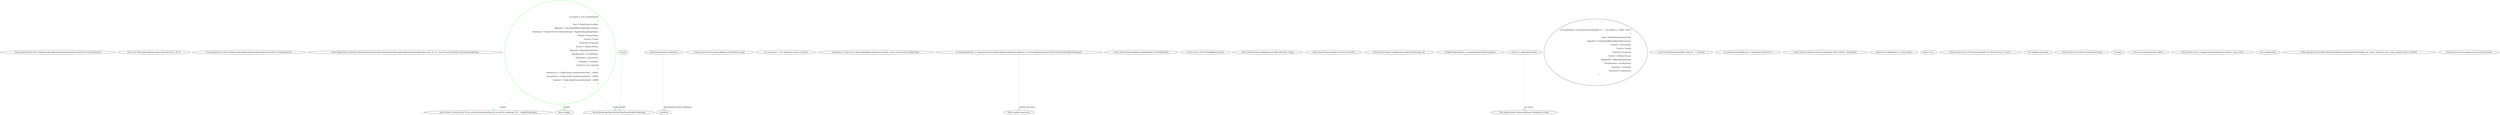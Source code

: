 digraph  {
n0 [cluster="QuantConnect.Tests.Indicators.MovingAverageConvergenceDivergenceTests.CreateIndicator()", label="Entry QuantConnect.Tests.Indicators.MovingAverageConvergenceDivergenceTests.CreateIndicator()", span="24-24"];
n1 [cluster="QuantConnect.Tests.Indicators.MovingAverageConvergenceDivergenceTests.CreateIndicator()", label="return new MovingAverageConvergenceDivergence(12, 26, 9);", span="26-26"];
n2 [cluster="QuantConnect.Tests.Indicators.MovingAverageConvergenceDivergenceTests.CreateIndicator()", label="Exit QuantConnect.Tests.Indicators.MovingAverageConvergenceDivergenceTests.CreateIndicator()", span="24-24"];
n3 [cluster="QuantConnect.Indicators.MovingAverageConvergenceDivergence.MovingAverageConvergenceDivergence(int, int, int, QuantConnect.Indicators.MovingAverageType)", label="Entry QuantConnect.Indicators.MovingAverageConvergenceDivergence.MovingAverageConvergenceDivergence(int, int, int, QuantConnect.Indicators.MovingAverageType)", span="62-62"];
d10 [cluster="QuantConnect.Queues.JobQueue.NextJob(out string)", color=green, community=0, label="var liveJob = new LiveNodePacket\r\n                {\r\n                    Type = PacketType.LiveNode,\r\n                    Algorithm = File.ReadAllBytes(AlgorithmLocation),\r\n                    Brokerage = Config.Get(''live-mode-brokerage'', PaperBrokerageTypeName),\r\n                    Channel = AccessToken,\r\n                    UserId = UserId,\r\n                    ProjectId = ProjectId,\r\n                    Version = Globals.Version,\r\n                    DeployId = AlgorithmTypeName,\r\n                    RamAllocation = int.MaxValue,\r\n                    Parameters = parameters,\r\n                    Language = Language,\r\n                    Controls = new Controls()\r\n                    {\r\n                        MinuteLimit = Config.GetInt(''symbol-minute-limit'', 10000),\r\n                        SecondLimit = Config.GetInt(''symbol-second-limit'', 10000),\r\n                        TickLimit = Config.GetInt(''symbol-tick-limit'', 10000)\r\n                    }\r\n                }", prediction=0, span="82-101"];
d41 [label="QuantConnect.Queues.JobQueue", span=""];
d2 [cluster="QuantConnect.Queues.JobQueue.NextJob(out string)", label="Entry QuantConnect.Queues.JobQueue.NextJob(out string)", span="66-66"];
d5 [cluster="QuantConnect.Queues.JobQueue.NextJob(out string)", label="var parameters = new Dictionary<string, string>()", span="72-72"];
d8 [cluster="QuantConnect.Queues.JobQueue.NextJob(out string)", label="parameters = JsonConvert.DeserializeObject<Dictionary<string, string>>(parametersConfigString)", span="76-76"];
d9 [cluster="QuantConnect.Queues.JobQueue.NextJob(out string)", label=_liveMode, span="80-80"];
d11 [cluster="QuantConnect.Queues.JobQueue.NextJob(out string)", label="var brokerageFactory = Composer.Instance.Single<IBrokerageFactory>(factory => factory.BrokerageType.MatchesTypeName(liveJob.Brokerage))", span="106-106"];
d23 [cluster="QuantConnect.Packets.LiveNodePacket.LiveNodePacket()", label="Entry QuantConnect.Packets.LiveNodePacket.LiveNodePacket()", span="47-47"];
d24 [cluster="System.IO.File.ReadAllBytes(string)", label="Entry System.IO.File.ReadAllBytes(string)", span="0-0"];
d21 [cluster="QuantConnect.Configuration.Config.Get(string, string)", label="Entry QuantConnect.Configuration.Config.Get(string, string)", span="90-90"];
d25 [cluster="QuantConnect.Packets.Controls.Controls()", label="Entry QuantConnect.Packets.Controls.Controls()", span="46-46"];
d26 [cluster="QuantConnect.Configuration.Config.GetInt(string, int)", label="Entry QuantConnect.Configuration.Config.GetInt(string, int)", span="152-152"];
d32 [cluster="lambda expression", label="factory.BrokerageType.MatchesTypeName(liveJob.Brokerage)", span="106-106"];
d12 [cluster="QuantConnect.Queues.JobQueue.NextJob(out string)", label="liveJob.BrokerageData = brokerageFactory.BrokerageData", span="107-107"];
d14 [cluster="QuantConnect.Queues.JobQueue.NextJob(out string)", label="Log.Error(err, string.Format(''Error resolving BrokerageData for live job for brokerage {0}:'', liveJob.Brokerage))", span="111-111"];
d15 [cluster="QuantConnect.Queues.JobQueue.NextJob(out string)", label="return liveJob;", span="114-114"];
d3 [cluster="QuantConnect.Queues.JobQueue.NextJob(out string)", label="location = AlgorithmLocation", span="68-68"];
d16 [cluster="QuantConnect.Queues.JobQueue.NextJob(out string)", label="var backtestJob = new BacktestNodePacket(0, 0, '''', new byte[] {}, 10000, ''local'')\r\n            {\r\n                Type = PacketType.BacktestNode,\r\n                Algorithm = File.ReadAllBytes(AlgorithmLocation),\r\n                Channel = AccessToken,\r\n                UserId = UserId,\r\n                ProjectId = ProjectId,\r\n                Version = Globals.Version,\r\n                BacktestId = AlgorithmTypeName,\r\n                RamAllocation = int.MaxValue,\r\n                Language = Language,\r\n                Parameters = parameters\r\n            }", span="118-130"];
d18 [cluster="QuantConnect.Queues.JobQueue.NextJob(out string)", label="Exit QuantConnect.Queues.JobQueue.NextJob(out string)", span="66-66"];
d4 [cluster="QuantConnect.Queues.JobQueue.NextJob(out string)", label="Log.Trace(''JobQueue.NextJob(): Selected '' + location)", span="69-69"];
d6 [cluster="QuantConnect.Queues.JobQueue.NextJob(out string)", label="var parametersConfigString = Config.Get(''parameters'')", span="73-73"];
d20 [cluster="System.Collections.Generic.Dictionary<TKey, TValue>.Dictionary()", label="Entry System.Collections.Generic.Dictionary<TKey, TValue>.Dictionary()", span="0-0"];
d7 [cluster="QuantConnect.Queues.JobQueue.NextJob(out string)", label="parametersConfigString != string.Empty", span="74-74"];
d22 [cluster="Unk.>", label="Entry Unk.>", span=""];
d27 [cluster="QuantConnect.Util.Composer.Single<T>(System.Func<T, bool>)", label="Entry QuantConnect.Util.Composer.Single<T>(System.Func<T, bool>)", span="60-60"];
d31 [cluster="lambda expression", label="Entry lambda expression", span="106-106"];
d42 [label=liveJob, span=""];
d33 [cluster="lambda expression", label="Exit lambda expression", span="106-106"];
d34 [cluster="System.Type.MatchesTypeName(string)", label="Entry System.Type.MatchesTypeName(string)", span="512-512"];
d13 [cluster="QuantConnect.Queues.JobQueue.NextJob(out string)", label=Exception, span="109-109"];
d28 [cluster="string.Format(string, object)", label="Entry string.Format(string, object)", span="0-0"];
d29 [cluster="QuantConnect.Logging.Log.Error(System.Exception, string, bool)", label="Entry QuantConnect.Logging.Log.Error(System.Exception, string, bool)", span="98-98"];
d17 [cluster="QuantConnect.Queues.JobQueue.NextJob(out string)", label="return backtestJob;", span="132-132"];
d30 [cluster="QuantConnect.Packets.BacktestNodePacket.BacktestNodePacket(int, int, string, byte[], decimal, string, QuantConnect.UserPlan)", label="Entry QuantConnect.Packets.BacktestNodePacket.BacktestNodePacket(int, int, string, byte[], decimal, string, QuantConnect.UserPlan)", span="81-81"];
d19 [cluster="QuantConnect.Logging.Log.Trace(string, bool)", label="Entry QuantConnect.Logging.Log.Trace(string, bool)", span="106-106"];
d10 -> d32  [color=green, key=1, label=liveJob, style=dashed];
d10 -> d14  [color=green, key=1, label=liveJob, style=dashed];
d10 -> d15  [color=green, key=1, label=liveJob, style=dashed];
d41 -> d9  [color=darkseagreen4, key=1, label="QuantConnect.Queues.JobQueue", style=dashed];
d11 -> d31  [color=darkseagreen4, key=1, label="lambda expression", style=dashed];
d3 -> d18  [color=darkseagreen4, key=1, label="out string", style=dashed];
d42 -> d32  [color=darkseagreen4, key=1, label=liveJob, style=dashed];
}
